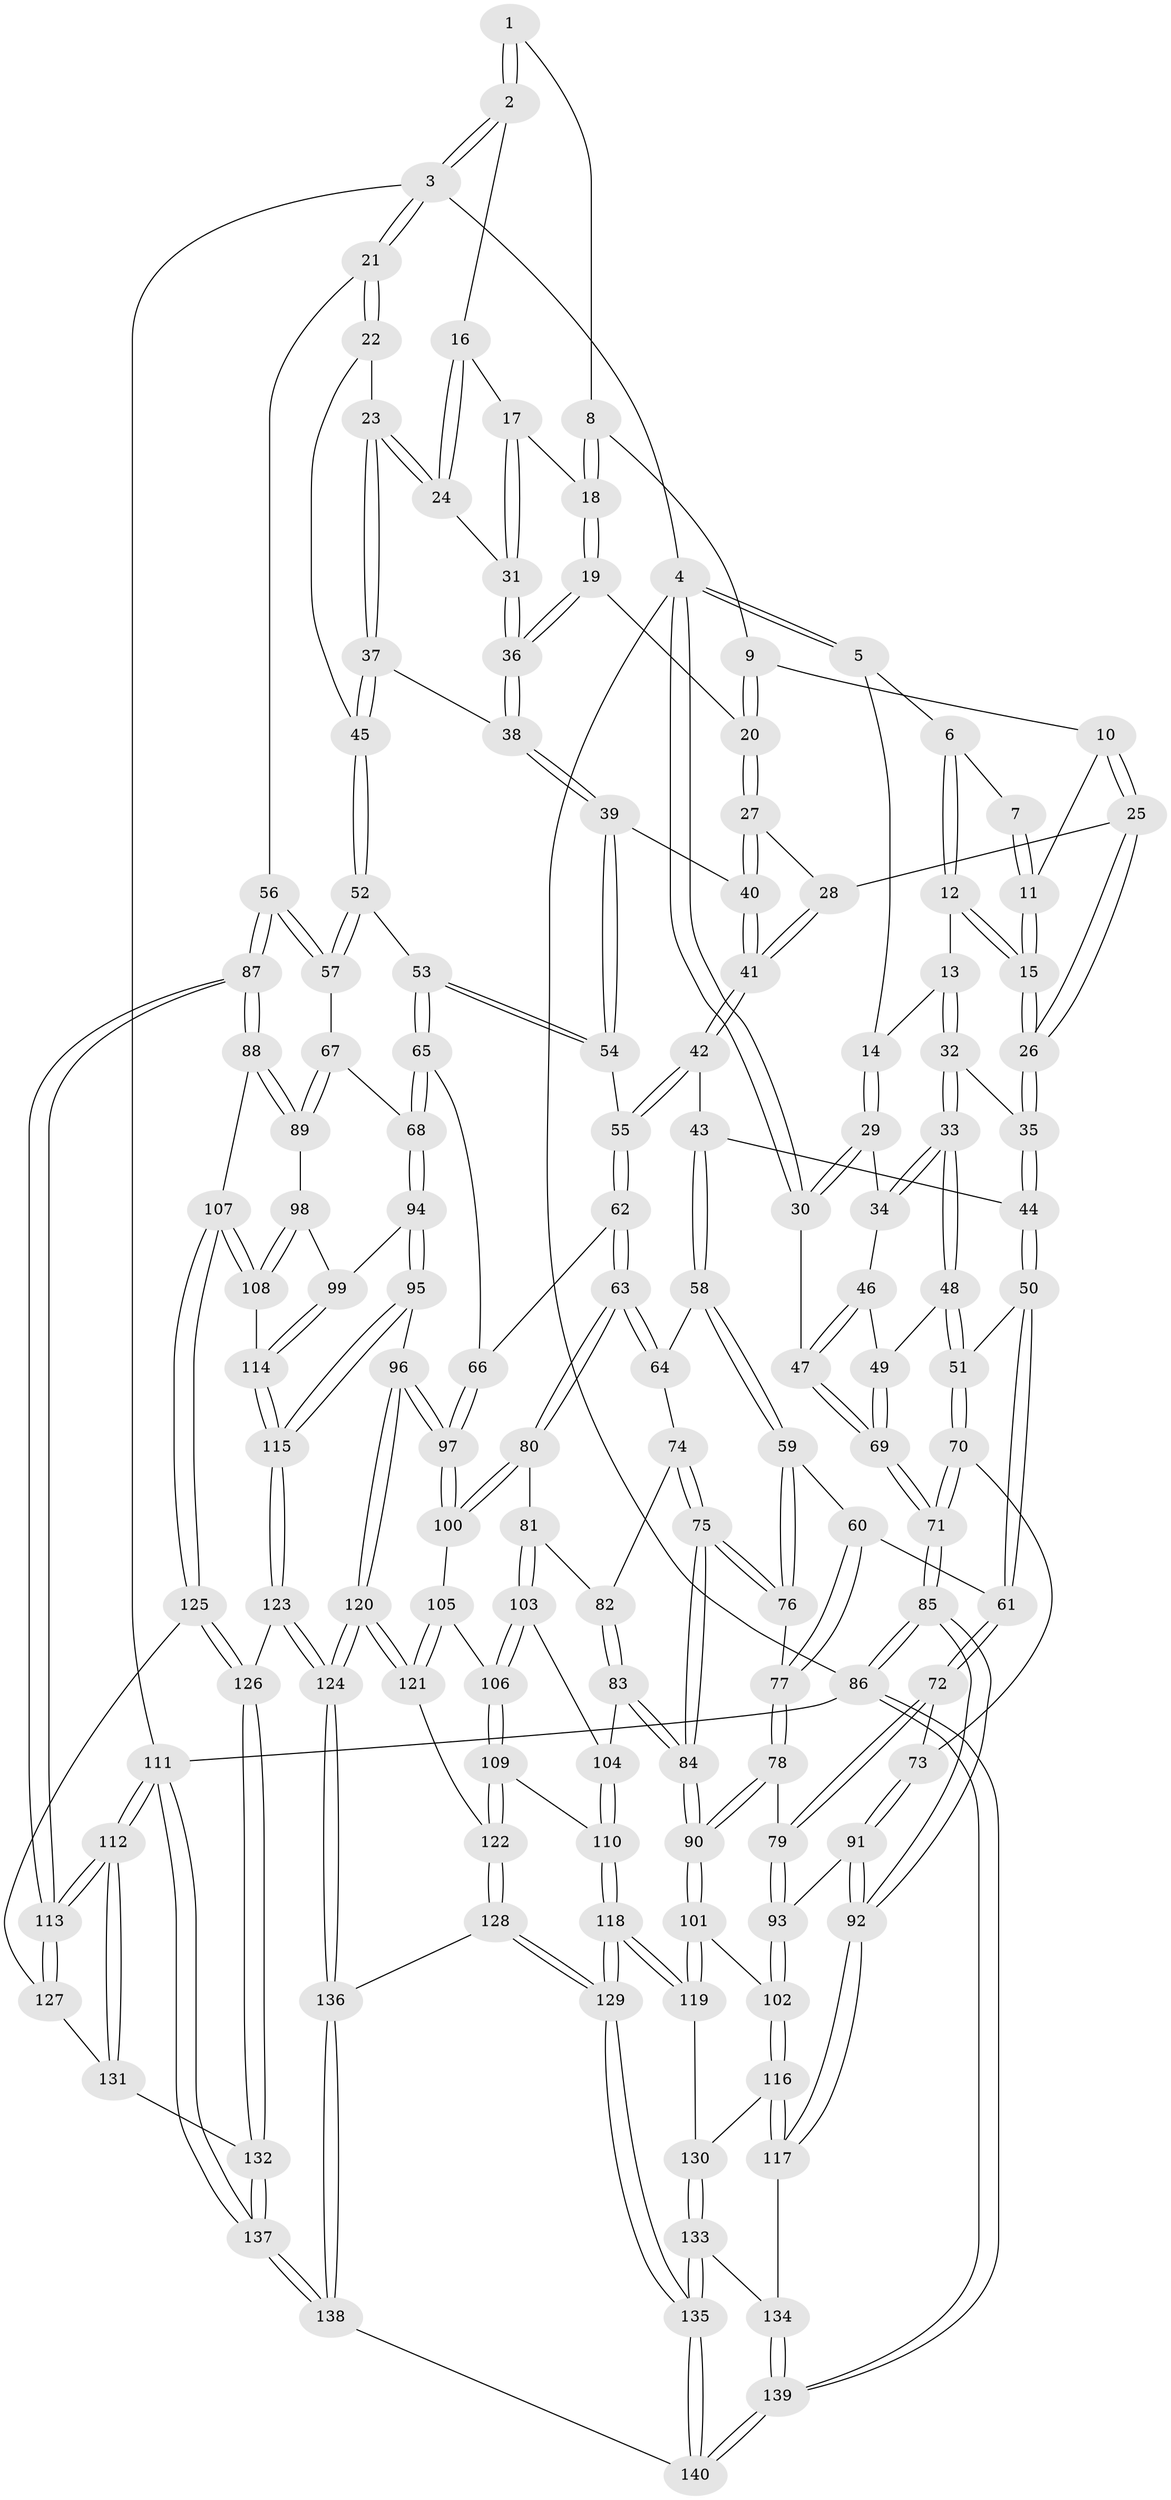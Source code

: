 // coarse degree distribution, {5: 0.20930232558139536, 2: 0.06976744186046512, 6: 0.046511627906976744, 3: 0.3023255813953488, 4: 0.37209302325581395}
// Generated by graph-tools (version 1.1) at 2025/54/03/04/25 22:54:29]
// undirected, 140 vertices, 347 edges
graph export_dot {
  node [color=gray90,style=filled];
  1 [pos="+0.6046245885800886+0"];
  2 [pos="+0.9232314727933921+0"];
  3 [pos="+1+0"];
  4 [pos="+0+0"];
  5 [pos="+0+0"];
  6 [pos="+0.2546938903604377+0"];
  7 [pos="+0.41249984705994075+0"];
  8 [pos="+0.5912294832861263+0"];
  9 [pos="+0.5623499875846296+0.051374673892666166"];
  10 [pos="+0.4843627918277432+0.06886045608319767"];
  11 [pos="+0.43474719077727336+0.015156938455883846"];
  12 [pos="+0.2278214253063456+0"];
  13 [pos="+0.11544225879541975+0.08660260301098088"];
  14 [pos="+0.10152084962014893+0.08381904794822151"];
  15 [pos="+0.31287959567405926+0.1514512887884481"];
  16 [pos="+0.8627996365239708+0"];
  17 [pos="+0.7036709045454291+0.0882084252741649"];
  18 [pos="+0.6881239474439766+0.10281845851468753"];
  19 [pos="+0.6782562937727636+0.1205292593118725"];
  20 [pos="+0.6230752423150147+0.1533202567577281"];
  21 [pos="+1+0.1322233589462037"];
  22 [pos="+1+0.1933291467849787"];
  23 [pos="+0.9006137761227129+0.17460165475827572"];
  24 [pos="+0.8606566670336065+0.1453430033234922"];
  25 [pos="+0.48494233214369303+0.18524661307300505"];
  26 [pos="+0.31454422913705726+0.18581835191891585"];
  27 [pos="+0.6137587745685031+0.167986099653035"];
  28 [pos="+0.5113081828759545+0.20298351466509224"];
  29 [pos="+0+0.08851016912603996"];
  30 [pos="+0+0"];
  31 [pos="+0.8370527995317856+0.15952089966992744"];
  32 [pos="+0.16446453503987415+0.22925036830862233"];
  33 [pos="+0.12544351725756206+0.2607725521816137"];
  34 [pos="+0.07677566764214097+0.24584115903152104"];
  35 [pos="+0.2946085861860373+0.21590712824762898"];
  36 [pos="+0.7800867296374057+0.2135949631090602"];
  37 [pos="+0.8779283036727525+0.30362289451537217"];
  38 [pos="+0.7722811356736804+0.25664821270598953"];
  39 [pos="+0.7171395226646987+0.3013970061476832"];
  40 [pos="+0.6734863650478253+0.27592333559958454"];
  41 [pos="+0.5144780292736211+0.34243790441237126"];
  42 [pos="+0.5114148827270096+0.3512709435310543"];
  43 [pos="+0.3468940028839142+0.3545405099799726"];
  44 [pos="+0.33646453902841056+0.3464480252044272"];
  45 [pos="+0.897004264696262+0.3288939631204644"];
  46 [pos="+0+0.26529484459936237"];
  47 [pos="+0+0.300773489998964"];
  48 [pos="+0.11174492690855392+0.39420995784870655"];
  49 [pos="+0.11005392313290922+0.3941674108782005"];
  50 [pos="+0.18982237385231818+0.4305809309360782"];
  51 [pos="+0.11491545136524503+0.3990716154502598"];
  52 [pos="+0.9011165377628978+0.3665727754158641"];
  53 [pos="+0.7421265698598817+0.40853405637296836"];
  54 [pos="+0.7184384550641071+0.35028735175957065"];
  55 [pos="+0.5324114139271905+0.39282459550744026"];
  56 [pos="+1+0.4537170540892626"];
  57 [pos="+0.9451617331906025+0.41747495739840335"];
  58 [pos="+0.3612508870961935+0.4725202428641973"];
  59 [pos="+0.30513927250618056+0.5132387810943129"];
  60 [pos="+0.2573190466848054+0.5099346970647102"];
  61 [pos="+0.2152541297146322+0.4906729323128284"];
  62 [pos="+0.5530580558775884+0.5134697133766923"];
  63 [pos="+0.5493470962885572+0.5174674277615724"];
  64 [pos="+0.38488346647726845+0.48855450974577924"];
  65 [pos="+0.7206999511048693+0.5119557524104886"];
  66 [pos="+0.704492111211676+0.5157814898071761"];
  67 [pos="+0.8730212125090948+0.5173195825354284"];
  68 [pos="+0.7476323665714568+0.5299627448358839"];
  69 [pos="+0+0.38885184546806584"];
  70 [pos="+0.07150822075228294+0.5111117254108088"];
  71 [pos="+0+0.44828170924646604"];
  72 [pos="+0.17047795687340705+0.5710018787425029"];
  73 [pos="+0.07662091510266618+0.5554413947543693"];
  74 [pos="+0.3828614269697276+0.5494787574126246"];
  75 [pos="+0.3252872882855421+0.585191844294567"];
  76 [pos="+0.3189150169207607+0.576402438770107"];
  77 [pos="+0.2537049099203838+0.5911637282296114"];
  78 [pos="+0.24026526555941988+0.6102623231453626"];
  79 [pos="+0.18555686957871112+0.6048509670821598"];
  80 [pos="+0.533287843081886+0.5657412116685643"];
  81 [pos="+0.49701076768424163+0.6011910467748668"];
  82 [pos="+0.39060843356401237+0.5651047412736613"];
  83 [pos="+0.35319812820866564+0.6562516013782476"];
  84 [pos="+0.34896235040746304+0.6573381876652182"];
  85 [pos="+0+0.7550260432096128"];
  86 [pos="+0+1"];
  87 [pos="+1+0.6351083439227683"];
  88 [pos="+1+0.6490604830647854"];
  89 [pos="+0.9488086509619792+0.627150495858475"];
  90 [pos="+0.3118887263620013+0.6955003294878374"];
  91 [pos="+0.054184495979872044+0.5879272673404884"];
  92 [pos="+0+0.7462086974198628"];
  93 [pos="+0.16063107872945254+0.6710337289006809"];
  94 [pos="+0.7746635760146106+0.6169668432489043"];
  95 [pos="+0.7451988615052577+0.7351628448877201"];
  96 [pos="+0.697452814929733+0.7321087222957772"];
  97 [pos="+0.6497139012600677+0.7048164986581673"];
  98 [pos="+0.927692469466864+0.6405054404801949"];
  99 [pos="+0.8974995874278161+0.6576002551642801"];
  100 [pos="+0.6178364498842113+0.7019218819798257"];
  101 [pos="+0.28901594297067523+0.7559262313626035"];
  102 [pos="+0.16062913655683217+0.6711766342148936"];
  103 [pos="+0.4775871125443831+0.6288194856269282"];
  104 [pos="+0.43842200497534106+0.6522606654533979"];
  105 [pos="+0.6098146576036876+0.7092415072125215"];
  106 [pos="+0.530408252507783+0.7478248225225296"];
  107 [pos="+0.9333448217357351+0.7949695647206398"];
  108 [pos="+0.930095760776688+0.7908301563652507"];
  109 [pos="+0.5139686159287266+0.7784596567215654"];
  110 [pos="+0.4453764599366736+0.7903093781446153"];
  111 [pos="+1+1"];
  112 [pos="+1+1"];
  113 [pos="+1+0.9523618158075593"];
  114 [pos="+0.8669791671743798+0.7202325181235546"];
  115 [pos="+0.7689959247786884+0.7587242661119845"];
  116 [pos="+0.04492143511547982+0.7652462824598021"];
  117 [pos="+0.000720677645431753+0.778309344380541"];
  118 [pos="+0.3643133641597578+0.8499824985711033"];
  119 [pos="+0.29131928811701346+0.7881718023659425"];
  120 [pos="+0.6125072868018822+0.869282643512536"];
  121 [pos="+0.5995950339119933+0.8553836137041101"];
  122 [pos="+0.5560273322110737+0.8270377561493119"];
  123 [pos="+0.7830358651648549+0.8226745386514297"];
  124 [pos="+0.627544378573499+0.9133267195613657"];
  125 [pos="+0.9308669248303042+0.8035003159883766"];
  126 [pos="+0.833834054019901+0.8719341687669101"];
  127 [pos="+0.9747154288824325+0.8554020835718125"];
  128 [pos="+0.43831062359908246+0.9162523735977544"];
  129 [pos="+0.3820820121375495+0.9213371232512174"];
  130 [pos="+0.2574811488873376+0.802775263411572"];
  131 [pos="+0.947614598207379+0.9030817223381253"];
  132 [pos="+0.8436718575843916+0.926822156389272"];
  133 [pos="+0.19598992545293042+0.8746083184925421"];
  134 [pos="+0.1221838249526029+0.9163888926603405"];
  135 [pos="+0.3404368425460494+1"];
  136 [pos="+0.6246354886738832+0.9332998975079481"];
  137 [pos="+0.7950590333668391+1"];
  138 [pos="+0.7071024860782233+1"];
  139 [pos="+0.1232455585332845+1"];
  140 [pos="+0.3272016471997535+1"];
  1 -- 2;
  1 -- 2;
  1 -- 8;
  2 -- 3;
  2 -- 3;
  2 -- 16;
  3 -- 4;
  3 -- 21;
  3 -- 21;
  3 -- 111;
  4 -- 5;
  4 -- 5;
  4 -- 30;
  4 -- 30;
  4 -- 86;
  5 -- 6;
  5 -- 14;
  6 -- 7;
  6 -- 12;
  6 -- 12;
  7 -- 11;
  7 -- 11;
  8 -- 9;
  8 -- 18;
  8 -- 18;
  9 -- 10;
  9 -- 20;
  9 -- 20;
  10 -- 11;
  10 -- 25;
  10 -- 25;
  11 -- 15;
  11 -- 15;
  12 -- 13;
  12 -- 15;
  12 -- 15;
  13 -- 14;
  13 -- 32;
  13 -- 32;
  14 -- 29;
  14 -- 29;
  15 -- 26;
  15 -- 26;
  16 -- 17;
  16 -- 24;
  16 -- 24;
  17 -- 18;
  17 -- 31;
  17 -- 31;
  18 -- 19;
  18 -- 19;
  19 -- 20;
  19 -- 36;
  19 -- 36;
  20 -- 27;
  20 -- 27;
  21 -- 22;
  21 -- 22;
  21 -- 56;
  22 -- 23;
  22 -- 45;
  23 -- 24;
  23 -- 24;
  23 -- 37;
  23 -- 37;
  24 -- 31;
  25 -- 26;
  25 -- 26;
  25 -- 28;
  26 -- 35;
  26 -- 35;
  27 -- 28;
  27 -- 40;
  27 -- 40;
  28 -- 41;
  28 -- 41;
  29 -- 30;
  29 -- 30;
  29 -- 34;
  30 -- 47;
  31 -- 36;
  31 -- 36;
  32 -- 33;
  32 -- 33;
  32 -- 35;
  33 -- 34;
  33 -- 34;
  33 -- 48;
  33 -- 48;
  34 -- 46;
  35 -- 44;
  35 -- 44;
  36 -- 38;
  36 -- 38;
  37 -- 38;
  37 -- 45;
  37 -- 45;
  38 -- 39;
  38 -- 39;
  39 -- 40;
  39 -- 54;
  39 -- 54;
  40 -- 41;
  40 -- 41;
  41 -- 42;
  41 -- 42;
  42 -- 43;
  42 -- 55;
  42 -- 55;
  43 -- 44;
  43 -- 58;
  43 -- 58;
  44 -- 50;
  44 -- 50;
  45 -- 52;
  45 -- 52;
  46 -- 47;
  46 -- 47;
  46 -- 49;
  47 -- 69;
  47 -- 69;
  48 -- 49;
  48 -- 51;
  48 -- 51;
  49 -- 69;
  49 -- 69;
  50 -- 51;
  50 -- 61;
  50 -- 61;
  51 -- 70;
  51 -- 70;
  52 -- 53;
  52 -- 57;
  52 -- 57;
  53 -- 54;
  53 -- 54;
  53 -- 65;
  53 -- 65;
  54 -- 55;
  55 -- 62;
  55 -- 62;
  56 -- 57;
  56 -- 57;
  56 -- 87;
  56 -- 87;
  57 -- 67;
  58 -- 59;
  58 -- 59;
  58 -- 64;
  59 -- 60;
  59 -- 76;
  59 -- 76;
  60 -- 61;
  60 -- 77;
  60 -- 77;
  61 -- 72;
  61 -- 72;
  62 -- 63;
  62 -- 63;
  62 -- 66;
  63 -- 64;
  63 -- 64;
  63 -- 80;
  63 -- 80;
  64 -- 74;
  65 -- 66;
  65 -- 68;
  65 -- 68;
  66 -- 97;
  66 -- 97;
  67 -- 68;
  67 -- 89;
  67 -- 89;
  68 -- 94;
  68 -- 94;
  69 -- 71;
  69 -- 71;
  70 -- 71;
  70 -- 71;
  70 -- 73;
  71 -- 85;
  71 -- 85;
  72 -- 73;
  72 -- 79;
  72 -- 79;
  73 -- 91;
  73 -- 91;
  74 -- 75;
  74 -- 75;
  74 -- 82;
  75 -- 76;
  75 -- 76;
  75 -- 84;
  75 -- 84;
  76 -- 77;
  77 -- 78;
  77 -- 78;
  78 -- 79;
  78 -- 90;
  78 -- 90;
  79 -- 93;
  79 -- 93;
  80 -- 81;
  80 -- 100;
  80 -- 100;
  81 -- 82;
  81 -- 103;
  81 -- 103;
  82 -- 83;
  82 -- 83;
  83 -- 84;
  83 -- 84;
  83 -- 104;
  84 -- 90;
  84 -- 90;
  85 -- 86;
  85 -- 86;
  85 -- 92;
  85 -- 92;
  86 -- 139;
  86 -- 139;
  86 -- 111;
  87 -- 88;
  87 -- 88;
  87 -- 113;
  87 -- 113;
  88 -- 89;
  88 -- 89;
  88 -- 107;
  89 -- 98;
  90 -- 101;
  90 -- 101;
  91 -- 92;
  91 -- 92;
  91 -- 93;
  92 -- 117;
  92 -- 117;
  93 -- 102;
  93 -- 102;
  94 -- 95;
  94 -- 95;
  94 -- 99;
  95 -- 96;
  95 -- 115;
  95 -- 115;
  96 -- 97;
  96 -- 97;
  96 -- 120;
  96 -- 120;
  97 -- 100;
  97 -- 100;
  98 -- 99;
  98 -- 108;
  98 -- 108;
  99 -- 114;
  99 -- 114;
  100 -- 105;
  101 -- 102;
  101 -- 119;
  101 -- 119;
  102 -- 116;
  102 -- 116;
  103 -- 104;
  103 -- 106;
  103 -- 106;
  104 -- 110;
  104 -- 110;
  105 -- 106;
  105 -- 121;
  105 -- 121;
  106 -- 109;
  106 -- 109;
  107 -- 108;
  107 -- 108;
  107 -- 125;
  107 -- 125;
  108 -- 114;
  109 -- 110;
  109 -- 122;
  109 -- 122;
  110 -- 118;
  110 -- 118;
  111 -- 112;
  111 -- 112;
  111 -- 137;
  111 -- 137;
  112 -- 113;
  112 -- 113;
  112 -- 131;
  112 -- 131;
  113 -- 127;
  113 -- 127;
  114 -- 115;
  114 -- 115;
  115 -- 123;
  115 -- 123;
  116 -- 117;
  116 -- 117;
  116 -- 130;
  117 -- 134;
  118 -- 119;
  118 -- 119;
  118 -- 129;
  118 -- 129;
  119 -- 130;
  120 -- 121;
  120 -- 121;
  120 -- 124;
  120 -- 124;
  121 -- 122;
  122 -- 128;
  122 -- 128;
  123 -- 124;
  123 -- 124;
  123 -- 126;
  124 -- 136;
  124 -- 136;
  125 -- 126;
  125 -- 126;
  125 -- 127;
  126 -- 132;
  126 -- 132;
  127 -- 131;
  128 -- 129;
  128 -- 129;
  128 -- 136;
  129 -- 135;
  129 -- 135;
  130 -- 133;
  130 -- 133;
  131 -- 132;
  132 -- 137;
  132 -- 137;
  133 -- 134;
  133 -- 135;
  133 -- 135;
  134 -- 139;
  134 -- 139;
  135 -- 140;
  135 -- 140;
  136 -- 138;
  136 -- 138;
  137 -- 138;
  137 -- 138;
  138 -- 140;
  139 -- 140;
  139 -- 140;
}
